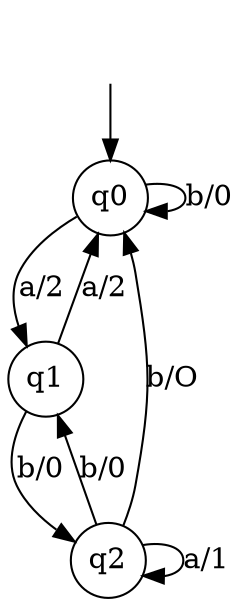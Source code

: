 digraph g {
__start0 [label="" shape="none"];
q1 [shape="circle" margin=0 label="q1"];
q0 [shape="circle" margin=0 label="q0"];
q2 [shape="circle" margin=0 label="q2"];
q2 -> q0 [label="b/O"];
q0 -> q1 [label="a/2"];
q2 -> q1 [label="b/0"];
q2 -> q2 [label="a/1"];
q1 -> q2 [label="b/0"];
q1 -> q0 [label="a/2"];
q0 -> q0 [label="b/0"];
__start0 -> q0;
}